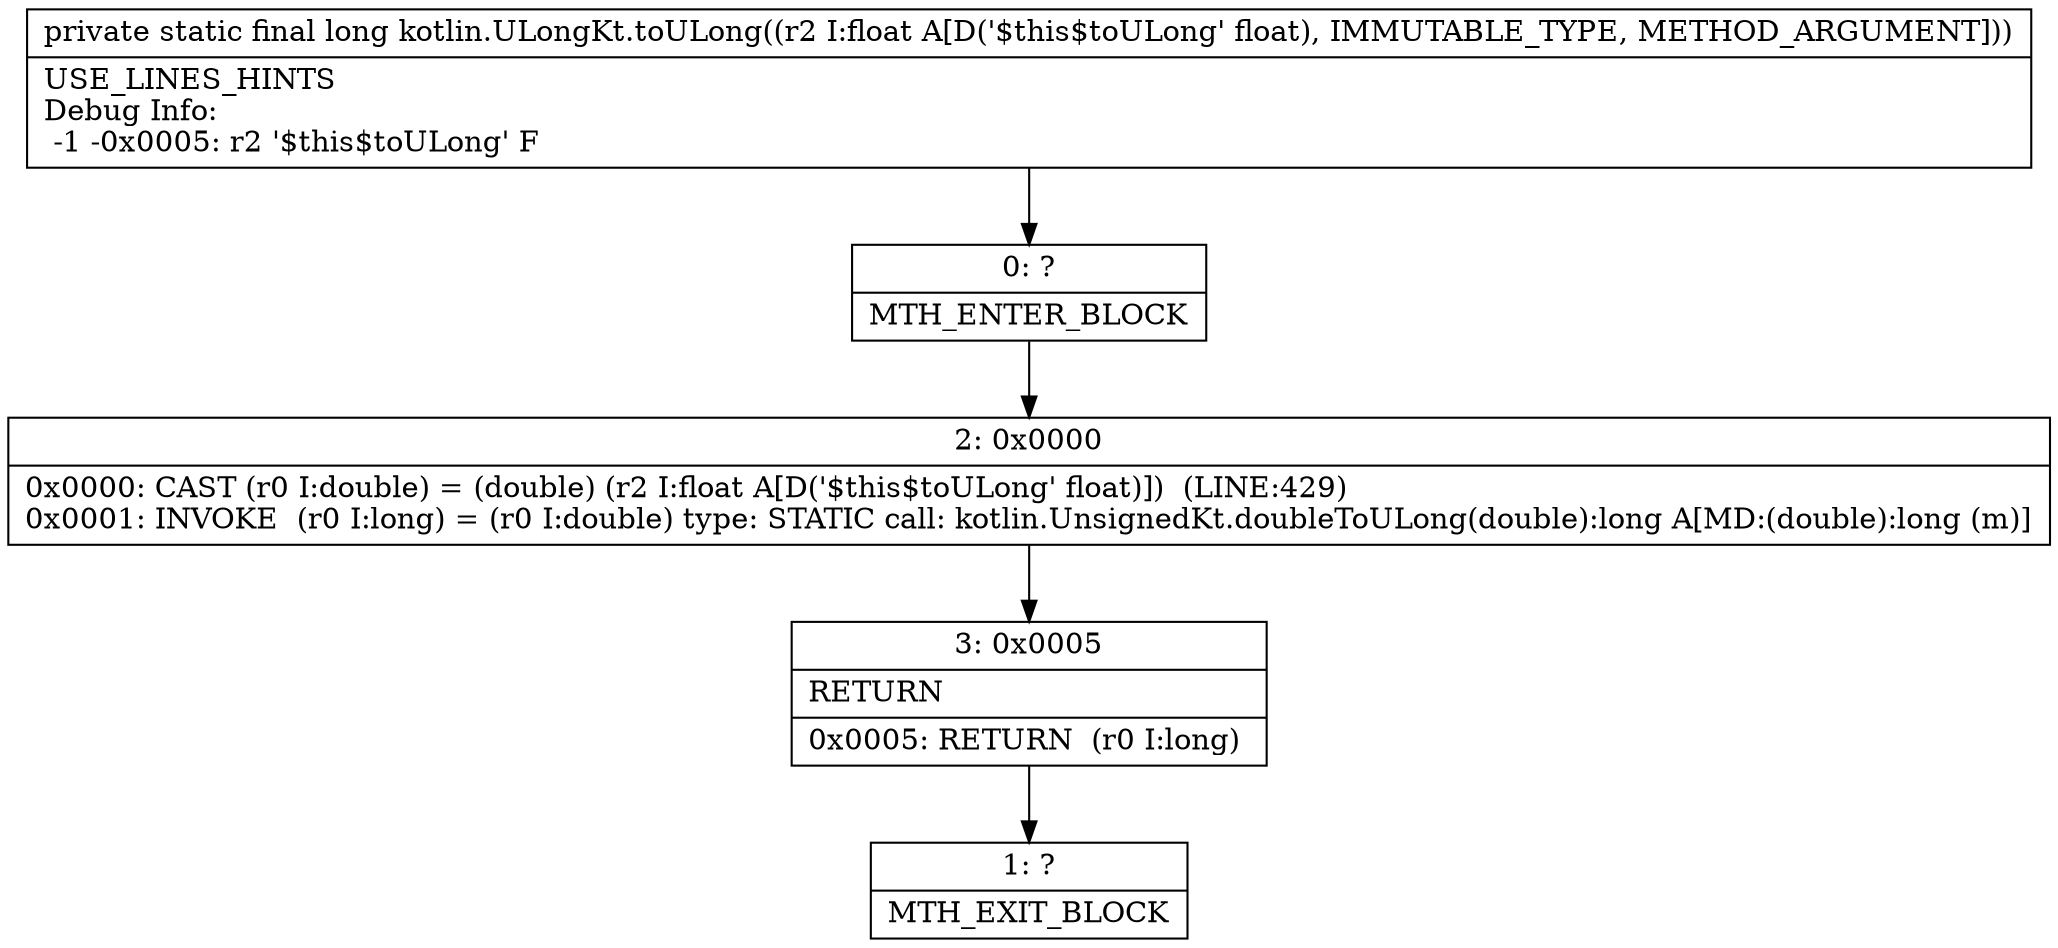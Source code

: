 digraph "CFG forkotlin.ULongKt.toULong(F)J" {
Node_0 [shape=record,label="{0\:\ ?|MTH_ENTER_BLOCK\l}"];
Node_2 [shape=record,label="{2\:\ 0x0000|0x0000: CAST (r0 I:double) = (double) (r2 I:float A[D('$this$toULong' float)])  (LINE:429)\l0x0001: INVOKE  (r0 I:long) = (r0 I:double) type: STATIC call: kotlin.UnsignedKt.doubleToULong(double):long A[MD:(double):long (m)]\l}"];
Node_3 [shape=record,label="{3\:\ 0x0005|RETURN\l|0x0005: RETURN  (r0 I:long) \l}"];
Node_1 [shape=record,label="{1\:\ ?|MTH_EXIT_BLOCK\l}"];
MethodNode[shape=record,label="{private static final long kotlin.ULongKt.toULong((r2 I:float A[D('$this$toULong' float), IMMUTABLE_TYPE, METHOD_ARGUMENT]))  | USE_LINES_HINTS\lDebug Info:\l  \-1 \-0x0005: r2 '$this$toULong' F\l}"];
MethodNode -> Node_0;Node_0 -> Node_2;
Node_2 -> Node_3;
Node_3 -> Node_1;
}

